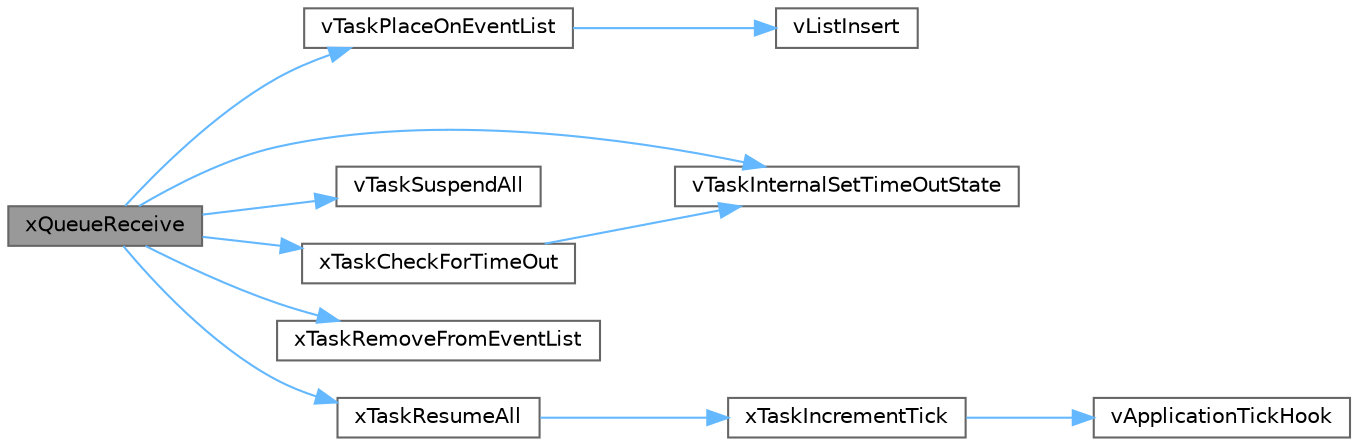 digraph "xQueueReceive"
{
 // LATEX_PDF_SIZE
  bgcolor="transparent";
  edge [fontname=Helvetica,fontsize=10,labelfontname=Helvetica,labelfontsize=10];
  node [fontname=Helvetica,fontsize=10,shape=box,height=0.2,width=0.4];
  rankdir="LR";
  Node1 [id="Node000001",label="xQueueReceive",height=0.2,width=0.4,color="gray40", fillcolor="grey60", style="filled", fontcolor="black",tooltip=" "];
  Node1 -> Node2 [id="edge1_Node000001_Node000002",color="steelblue1",style="solid",tooltip=" "];
  Node2 [id="Node000002",label="vTaskInternalSetTimeOutState",height=0.2,width=0.4,color="grey40", fillcolor="white", style="filled",URL="$tasks_8c.html#a91fbc7c4b65e32fae51b7d43ebdcb131",tooltip=" "];
  Node1 -> Node3 [id="edge2_Node000001_Node000003",color="steelblue1",style="solid",tooltip=" "];
  Node3 [id="Node000003",label="vTaskPlaceOnEventList",height=0.2,width=0.4,color="grey40", fillcolor="white", style="filled",URL="$tasks_8c.html#adc9eb47ceecf7dd7ee325bebff9eafc5",tooltip=" "];
  Node3 -> Node4 [id="edge3_Node000003_Node000004",color="steelblue1",style="solid",tooltip=" "];
  Node4 [id="Node000004",label="vListInsert",height=0.2,width=0.4,color="grey40", fillcolor="white", style="filled",URL="$list_8c.html#a28faa70d3ec4b4f39e53b0fc52d62ecf",tooltip=" "];
  Node1 -> Node5 [id="edge4_Node000001_Node000005",color="steelblue1",style="solid",tooltip=" "];
  Node5 [id="Node000005",label="vTaskSuspendAll",height=0.2,width=0.4,color="grey40", fillcolor="white", style="filled",URL="$tasks_8c.html#a084d232640bd1d04bcac0b8784417015",tooltip=" "];
  Node1 -> Node6 [id="edge5_Node000001_Node000006",color="steelblue1",style="solid",tooltip=" "];
  Node6 [id="Node000006",label="xTaskCheckForTimeOut",height=0.2,width=0.4,color="grey40", fillcolor="white", style="filled",URL="$tasks_8c.html#acfc8de487c86355713d0e8546506d9e4",tooltip=" "];
  Node6 -> Node2 [id="edge6_Node000006_Node000002",color="steelblue1",style="solid",tooltip=" "];
  Node1 -> Node7 [id="edge7_Node000001_Node000007",color="steelblue1",style="solid",tooltip=" "];
  Node7 [id="Node000007",label="xTaskRemoveFromEventList",height=0.2,width=0.4,color="grey40", fillcolor="white", style="filled",URL="$tasks_8c.html#a6d21c9054b62d8bc1bfb2724e11578d9",tooltip=" "];
  Node1 -> Node8 [id="edge8_Node000001_Node000008",color="steelblue1",style="solid",tooltip=" "];
  Node8 [id="Node000008",label="xTaskResumeAll",height=0.2,width=0.4,color="grey40", fillcolor="white", style="filled",URL="$tasks_8c.html#adf830ea0f150fcdfdaa944667137f080",tooltip=" "];
  Node8 -> Node9 [id="edge9_Node000008_Node000009",color="steelblue1",style="solid",tooltip=" "];
  Node9 [id="Node000009",label="xTaskIncrementTick",height=0.2,width=0.4,color="grey40", fillcolor="white", style="filled",URL="$tasks_8c.html#a54f31e9aef0eb7b87e48c7d68ecc84c1",tooltip=" "];
  Node9 -> Node10 [id="edge10_Node000009_Node000010",color="steelblue1",style="solid",tooltip=" "];
  Node10 [id="Node000010",label="vApplicationTickHook",height=0.2,width=0.4,color="grey40", fillcolor="white", style="filled",URL="$main_8c.html#a9ca051aa77e17583aa5a85d5de5c199a",tooltip="Hook function called on every RTOS tick interrupt."];
}
